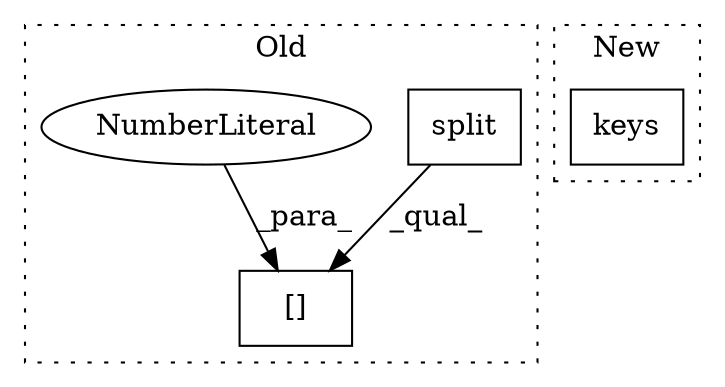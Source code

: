 digraph G {
subgraph cluster0 {
1 [label="split" a="32" s="9930,9939" l="6,1" shape="box"];
3 [label="[]" a="2" s="9922,9942" l="19,1" shape="box"];
4 [label="NumberLiteral" a="34" s="9941" l="1" shape="ellipse"];
label = "Old";
style="dotted";
}
subgraph cluster1 {
2 [label="keys" a="32" s="10398" l="6" shape="box"];
label = "New";
style="dotted";
}
1 -> 3 [label="_qual_"];
4 -> 3 [label="_para_"];
}